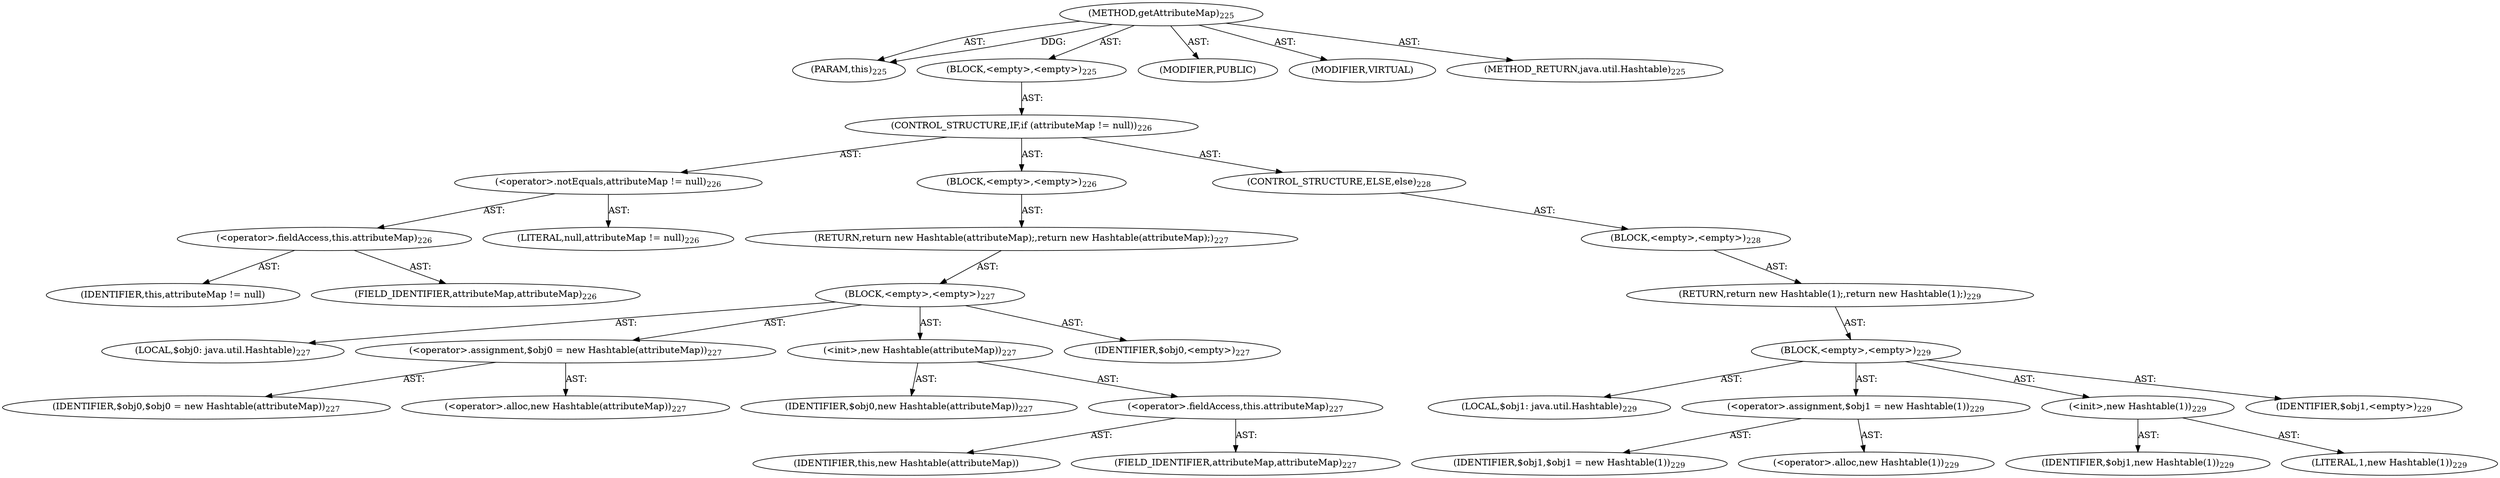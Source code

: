 digraph "getAttributeMap" {  
"111669149704" [label = <(METHOD,getAttributeMap)<SUB>225</SUB>> ]
"115964117012" [label = <(PARAM,this)<SUB>225</SUB>> ]
"25769803789" [label = <(BLOCK,&lt;empty&gt;,&lt;empty&gt;)<SUB>225</SUB>> ]
"47244640261" [label = <(CONTROL_STRUCTURE,IF,if (attributeMap != null))<SUB>226</SUB>> ]
"30064771138" [label = <(&lt;operator&gt;.notEquals,attributeMap != null)<SUB>226</SUB>> ]
"30064771139" [label = <(&lt;operator&gt;.fieldAccess,this.attributeMap)<SUB>226</SUB>> ]
"68719476790" [label = <(IDENTIFIER,this,attributeMap != null)> ]
"55834574875" [label = <(FIELD_IDENTIFIER,attributeMap,attributeMap)<SUB>226</SUB>> ]
"90194313228" [label = <(LITERAL,null,attributeMap != null)<SUB>226</SUB>> ]
"25769803790" [label = <(BLOCK,&lt;empty&gt;,&lt;empty&gt;)<SUB>226</SUB>> ]
"146028888066" [label = <(RETURN,return new Hashtable(attributeMap);,return new Hashtable(attributeMap);)<SUB>227</SUB>> ]
"25769803791" [label = <(BLOCK,&lt;empty&gt;,&lt;empty&gt;)<SUB>227</SUB>> ]
"94489280513" [label = <(LOCAL,$obj0: java.util.Hashtable)<SUB>227</SUB>> ]
"30064771140" [label = <(&lt;operator&gt;.assignment,$obj0 = new Hashtable(attributeMap))<SUB>227</SUB>> ]
"68719476791" [label = <(IDENTIFIER,$obj0,$obj0 = new Hashtable(attributeMap))<SUB>227</SUB>> ]
"30064771141" [label = <(&lt;operator&gt;.alloc,new Hashtable(attributeMap))<SUB>227</SUB>> ]
"30064771142" [label = <(&lt;init&gt;,new Hashtable(attributeMap))<SUB>227</SUB>> ]
"68719476792" [label = <(IDENTIFIER,$obj0,new Hashtable(attributeMap))<SUB>227</SUB>> ]
"30064771143" [label = <(&lt;operator&gt;.fieldAccess,this.attributeMap)<SUB>227</SUB>> ]
"68719476793" [label = <(IDENTIFIER,this,new Hashtable(attributeMap))> ]
"55834574876" [label = <(FIELD_IDENTIFIER,attributeMap,attributeMap)<SUB>227</SUB>> ]
"68719476794" [label = <(IDENTIFIER,$obj0,&lt;empty&gt;)<SUB>227</SUB>> ]
"47244640262" [label = <(CONTROL_STRUCTURE,ELSE,else)<SUB>228</SUB>> ]
"25769803792" [label = <(BLOCK,&lt;empty&gt;,&lt;empty&gt;)<SUB>228</SUB>> ]
"146028888067" [label = <(RETURN,return new Hashtable(1);,return new Hashtable(1);)<SUB>229</SUB>> ]
"25769803793" [label = <(BLOCK,&lt;empty&gt;,&lt;empty&gt;)<SUB>229</SUB>> ]
"94489280514" [label = <(LOCAL,$obj1: java.util.Hashtable)<SUB>229</SUB>> ]
"30064771144" [label = <(&lt;operator&gt;.assignment,$obj1 = new Hashtable(1))<SUB>229</SUB>> ]
"68719476795" [label = <(IDENTIFIER,$obj1,$obj1 = new Hashtable(1))<SUB>229</SUB>> ]
"30064771145" [label = <(&lt;operator&gt;.alloc,new Hashtable(1))<SUB>229</SUB>> ]
"30064771146" [label = <(&lt;init&gt;,new Hashtable(1))<SUB>229</SUB>> ]
"68719476796" [label = <(IDENTIFIER,$obj1,new Hashtable(1))<SUB>229</SUB>> ]
"90194313229" [label = <(LITERAL,1,new Hashtable(1))<SUB>229</SUB>> ]
"68719476797" [label = <(IDENTIFIER,$obj1,&lt;empty&gt;)<SUB>229</SUB>> ]
"133143986203" [label = <(MODIFIER,PUBLIC)> ]
"133143986204" [label = <(MODIFIER,VIRTUAL)> ]
"128849018888" [label = <(METHOD_RETURN,java.util.Hashtable)<SUB>225</SUB>> ]
  "111669149704" -> "115964117012"  [ label = "AST: "] 
  "111669149704" -> "25769803789"  [ label = "AST: "] 
  "111669149704" -> "133143986203"  [ label = "AST: "] 
  "111669149704" -> "133143986204"  [ label = "AST: "] 
  "111669149704" -> "128849018888"  [ label = "AST: "] 
  "25769803789" -> "47244640261"  [ label = "AST: "] 
  "47244640261" -> "30064771138"  [ label = "AST: "] 
  "47244640261" -> "25769803790"  [ label = "AST: "] 
  "47244640261" -> "47244640262"  [ label = "AST: "] 
  "30064771138" -> "30064771139"  [ label = "AST: "] 
  "30064771138" -> "90194313228"  [ label = "AST: "] 
  "30064771139" -> "68719476790"  [ label = "AST: "] 
  "30064771139" -> "55834574875"  [ label = "AST: "] 
  "25769803790" -> "146028888066"  [ label = "AST: "] 
  "146028888066" -> "25769803791"  [ label = "AST: "] 
  "25769803791" -> "94489280513"  [ label = "AST: "] 
  "25769803791" -> "30064771140"  [ label = "AST: "] 
  "25769803791" -> "30064771142"  [ label = "AST: "] 
  "25769803791" -> "68719476794"  [ label = "AST: "] 
  "30064771140" -> "68719476791"  [ label = "AST: "] 
  "30064771140" -> "30064771141"  [ label = "AST: "] 
  "30064771142" -> "68719476792"  [ label = "AST: "] 
  "30064771142" -> "30064771143"  [ label = "AST: "] 
  "30064771143" -> "68719476793"  [ label = "AST: "] 
  "30064771143" -> "55834574876"  [ label = "AST: "] 
  "47244640262" -> "25769803792"  [ label = "AST: "] 
  "25769803792" -> "146028888067"  [ label = "AST: "] 
  "146028888067" -> "25769803793"  [ label = "AST: "] 
  "25769803793" -> "94489280514"  [ label = "AST: "] 
  "25769803793" -> "30064771144"  [ label = "AST: "] 
  "25769803793" -> "30064771146"  [ label = "AST: "] 
  "25769803793" -> "68719476797"  [ label = "AST: "] 
  "30064771144" -> "68719476795"  [ label = "AST: "] 
  "30064771144" -> "30064771145"  [ label = "AST: "] 
  "30064771146" -> "68719476796"  [ label = "AST: "] 
  "30064771146" -> "90194313229"  [ label = "AST: "] 
  "111669149704" -> "115964117012"  [ label = "DDG: "] 
}
